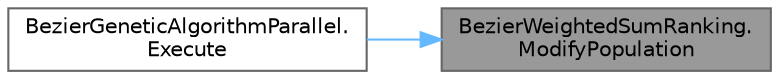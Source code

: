 digraph "BezierWeightedSumRanking.ModifyPopulation"
{
 // LATEX_PDF_SIZE
  bgcolor="transparent";
  edge [fontname=Helvetica,fontsize=10,labelfontname=Helvetica,labelfontsize=10];
  node [fontname=Helvetica,fontsize=10,shape=box,height=0.2,width=0.4];
  rankdir="RL";
  Node1 [id="Node000001",label="BezierWeightedSumRanking.\lModifyPopulation",height=0.2,width=0.4,color="gray40", fillcolor="grey60", style="filled", fontcolor="black",tooltip="Set fitness for population."];
  Node1 -> Node2 [id="edge1_Node000001_Node000002",dir="back",color="steelblue1",style="solid",tooltip=" "];
  Node2 [id="Node000002",label="BezierGeneticAlgorithmParallel.\lExecute",height=0.2,width=0.4,color="grey40", fillcolor="white", style="filled",URL="$struct_bezier_genetic_algorithm_parallel.html#a6e5cc31abc2869992311af3c075672e5",tooltip="Main method that executes the GA."];
}
